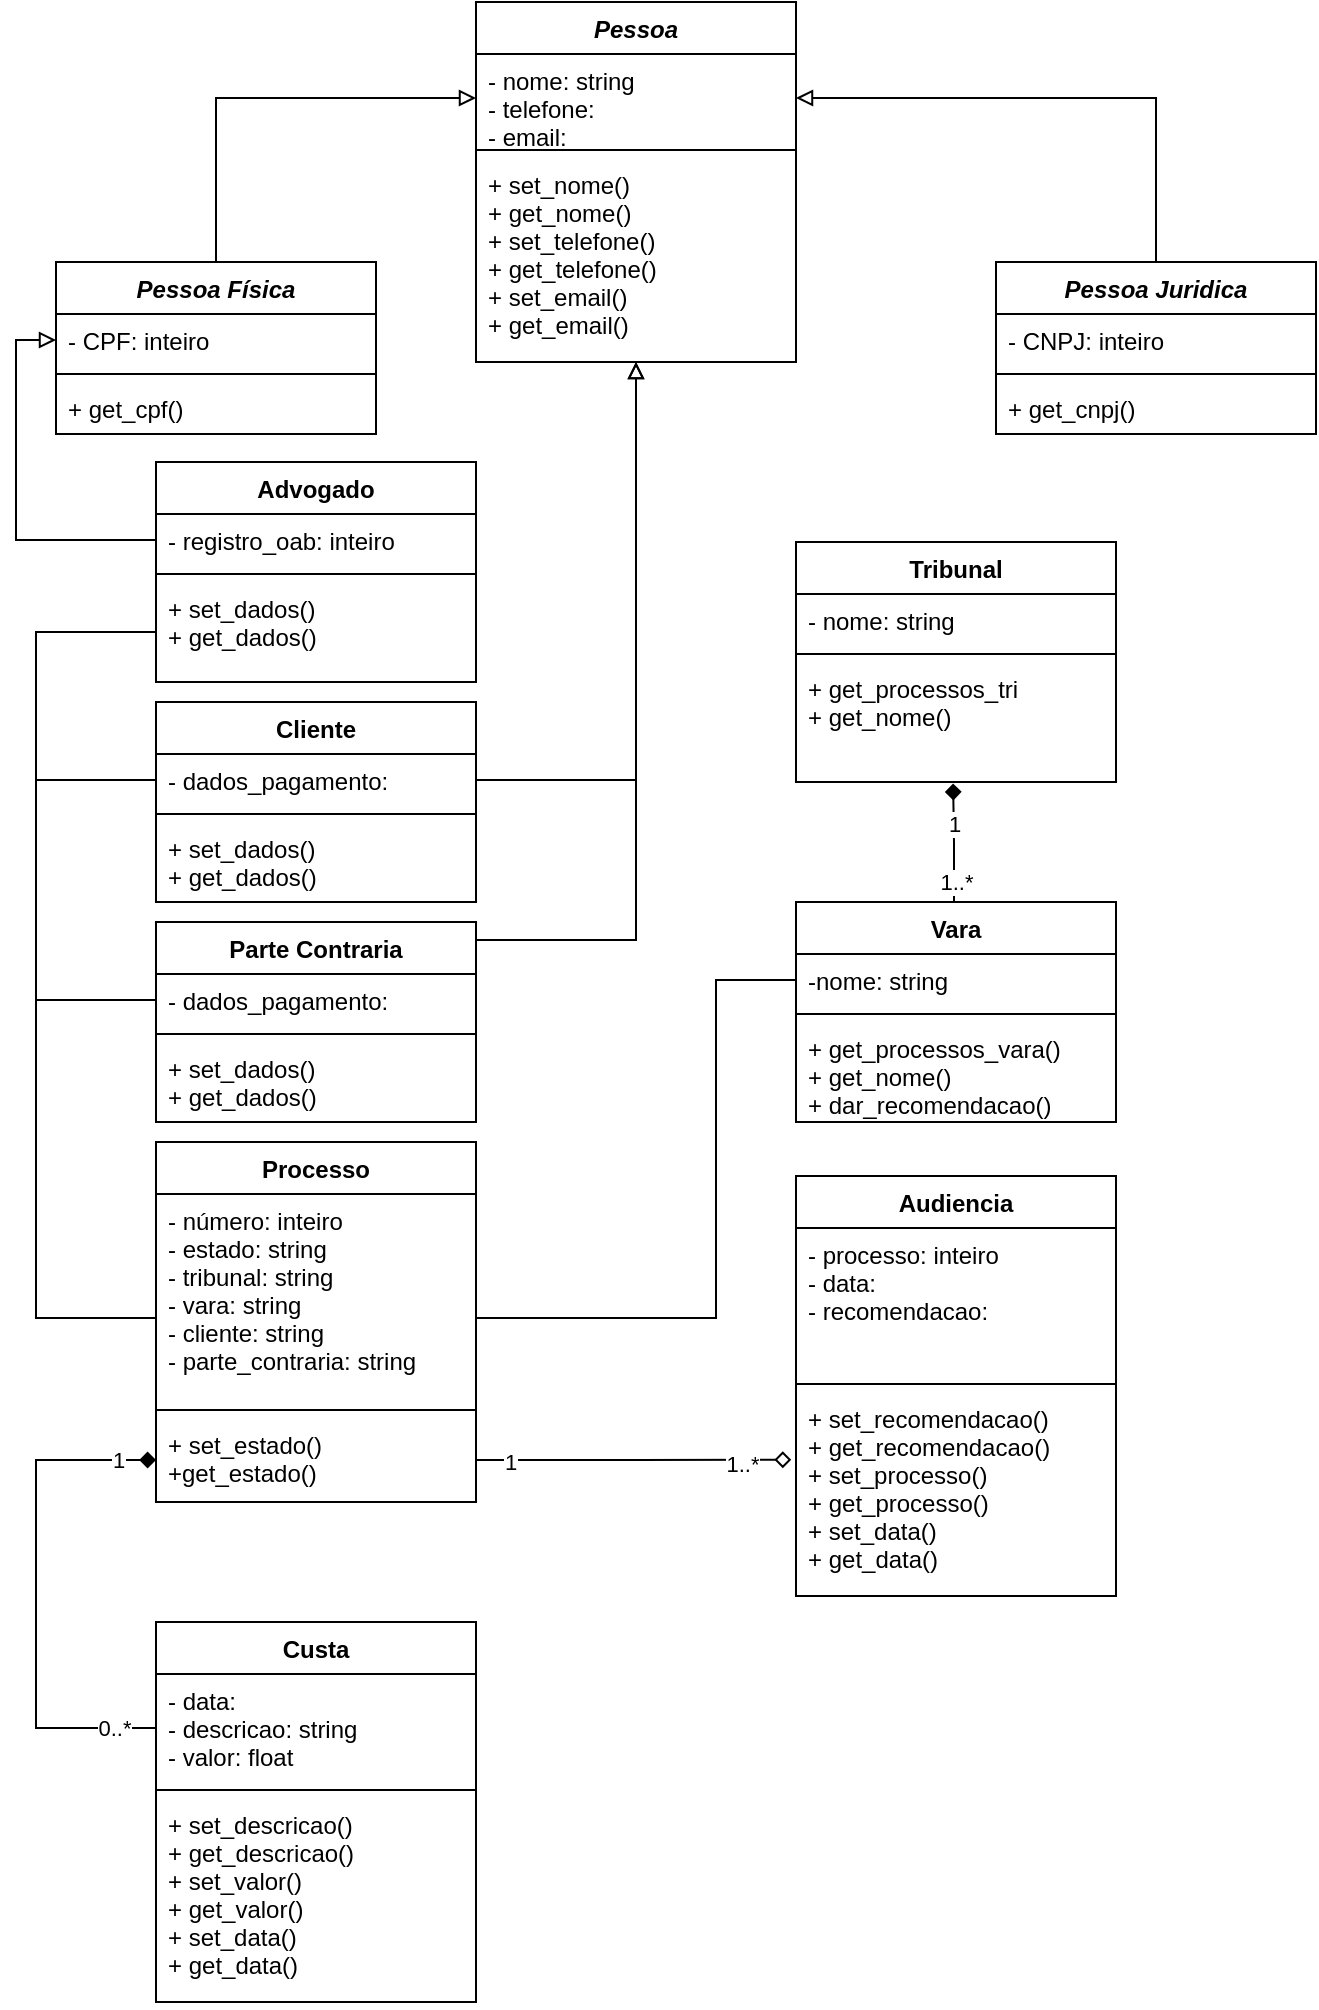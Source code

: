 <mxfile version="13.1.3" type="github">
  <diagram id="C5RBs43oDa-KdzZeNtuy" name="Page-1">
    <mxGraphModel dx="1355" dy="776" grid="1" gridSize="10" guides="1" tooltips="1" connect="1" arrows="1" fold="1" page="1" pageScale="1" pageWidth="827" pageHeight="1169" math="0" shadow="0">
      <root>
        <mxCell id="WIyWlLk6GJQsqaUBKTNV-0" />
        <mxCell id="WIyWlLk6GJQsqaUBKTNV-1" parent="WIyWlLk6GJQsqaUBKTNV-0" />
        <mxCell id="25TlM0-UpU5Xxzyes-E8-20" style="edgeStyle=orthogonalEdgeStyle;rounded=0;orthogonalLoop=1;jettySize=auto;html=1;exitX=0.5;exitY=0;exitDx=0;exitDy=0;entryX=0;entryY=0.5;entryDx=0;entryDy=0;endArrow=block;endFill=0;" parent="WIyWlLk6GJQsqaUBKTNV-1" source="25TlM0-UpU5Xxzyes-E8-4" target="25TlM0-UpU5Xxzyes-E8-1" edge="1">
          <mxGeometry relative="1" as="geometry" />
        </mxCell>
        <mxCell id="25TlM0-UpU5Xxzyes-E8-38" style="edgeStyle=orthogonalEdgeStyle;rounded=0;orthogonalLoop=1;jettySize=auto;html=1;exitX=1;exitY=0.5;exitDx=0;exitDy=0;entryX=0.5;entryY=1;entryDx=0;entryDy=0;endArrow=block;endFill=0;" parent="WIyWlLk6GJQsqaUBKTNV-1" source="25TlM0-UpU5Xxzyes-E8-13" target="25TlM0-UpU5Xxzyes-E8-0" edge="1">
          <mxGeometry relative="1" as="geometry">
            <Array as="points">
              <mxPoint x="400" y="399" />
            </Array>
          </mxGeometry>
        </mxCell>
        <mxCell id="25TlM0-UpU5Xxzyes-E8-39" style="edgeStyle=orthogonalEdgeStyle;rounded=0;orthogonalLoop=1;jettySize=auto;html=1;exitX=1;exitY=0.5;exitDx=0;exitDy=0;endArrow=block;endFill=0;" parent="WIyWlLk6GJQsqaUBKTNV-1" source="25TlM0-UpU5Xxzyes-E8-17" target="25TlM0-UpU5Xxzyes-E8-3" edge="1">
          <mxGeometry relative="1" as="geometry">
            <Array as="points">
              <mxPoint x="320" y="479" />
              <mxPoint x="400" y="479" />
            </Array>
          </mxGeometry>
        </mxCell>
        <mxCell id="25TlM0-UpU5Xxzyes-E8-0" value="Pessoa" style="swimlane;fontStyle=3;align=center;verticalAlign=top;childLayout=stackLayout;horizontal=1;startSize=26;horizontalStack=0;resizeParent=1;resizeParentMax=0;resizeLast=0;collapsible=1;marginBottom=0;" parent="WIyWlLk6GJQsqaUBKTNV-1" vertex="1">
          <mxGeometry x="320" y="10" width="160" height="180" as="geometry" />
        </mxCell>
        <mxCell id="25TlM0-UpU5Xxzyes-E8-1" value="- nome: string&#xa;- telefone:&#xa;- email: &#xa;" style="text;strokeColor=none;fillColor=none;align=left;verticalAlign=top;spacingLeft=4;spacingRight=4;overflow=hidden;rotatable=0;points=[[0,0.5],[1,0.5]];portConstraint=eastwest;" parent="25TlM0-UpU5Xxzyes-E8-0" vertex="1">
          <mxGeometry y="26" width="160" height="44" as="geometry" />
        </mxCell>
        <mxCell id="25TlM0-UpU5Xxzyes-E8-2" value="" style="line;strokeWidth=1;fillColor=none;align=left;verticalAlign=middle;spacingTop=-1;spacingLeft=3;spacingRight=3;rotatable=0;labelPosition=right;points=[];portConstraint=eastwest;" parent="25TlM0-UpU5Xxzyes-E8-0" vertex="1">
          <mxGeometry y="70" width="160" height="8" as="geometry" />
        </mxCell>
        <mxCell id="25TlM0-UpU5Xxzyes-E8-3" value="+ set_nome()&#xa;+ get_nome()&#xa;+ set_telefone()&#xa;+ get_telefone()&#xa;+ set_email()&#xa;+ get_email()&#xa;&#xa;&#xa;&#xa;" style="text;strokeColor=none;fillColor=none;align=left;verticalAlign=top;spacingLeft=4;spacingRight=4;overflow=hidden;rotatable=0;points=[[0,0.5],[1,0.5]];portConstraint=eastwest;" parent="25TlM0-UpU5Xxzyes-E8-0" vertex="1">
          <mxGeometry y="78" width="160" height="102" as="geometry" />
        </mxCell>
        <mxCell id="25TlM0-UpU5Xxzyes-E8-34" value="Processo" style="swimlane;fontStyle=1;align=center;verticalAlign=top;childLayout=stackLayout;horizontal=1;startSize=26;horizontalStack=0;resizeParent=1;resizeParentMax=0;resizeLast=0;collapsible=1;marginBottom=0;" parent="WIyWlLk6GJQsqaUBKTNV-1" vertex="1">
          <mxGeometry x="160" y="580" width="160" height="180" as="geometry" />
        </mxCell>
        <mxCell id="25TlM0-UpU5Xxzyes-E8-35" value="- número: inteiro&#xa;- estado: string&#xa;- tribunal: string&#xa;- vara: string&#xa;- cliente: string&#xa;- parte_contraria: string&#xa;&#xa;&#xa;" style="text;strokeColor=none;fillColor=none;align=left;verticalAlign=top;spacingLeft=4;spacingRight=4;overflow=hidden;rotatable=0;points=[[0,0.5],[1,0.5]];portConstraint=eastwest;" parent="25TlM0-UpU5Xxzyes-E8-34" vertex="1">
          <mxGeometry y="26" width="160" height="104" as="geometry" />
        </mxCell>
        <mxCell id="25TlM0-UpU5Xxzyes-E8-36" value="" style="line;strokeWidth=1;fillColor=none;align=left;verticalAlign=middle;spacingTop=-1;spacingLeft=3;spacingRight=3;rotatable=0;labelPosition=right;points=[];portConstraint=eastwest;" parent="25TlM0-UpU5Xxzyes-E8-34" vertex="1">
          <mxGeometry y="130" width="160" height="8" as="geometry" />
        </mxCell>
        <mxCell id="25TlM0-UpU5Xxzyes-E8-37" value="+ set_estado()&#xa;+get_estado()&#xa;" style="text;strokeColor=none;fillColor=none;align=left;verticalAlign=top;spacingLeft=4;spacingRight=4;overflow=hidden;rotatable=0;points=[[0,0.5],[1,0.5]];portConstraint=eastwest;" parent="25TlM0-UpU5Xxzyes-E8-34" vertex="1">
          <mxGeometry y="138" width="160" height="42" as="geometry" />
        </mxCell>
        <mxCell id="25TlM0-UpU5Xxzyes-E8-40" style="edgeStyle=orthogonalEdgeStyle;rounded=0;orthogonalLoop=1;jettySize=auto;html=1;exitX=0;exitY=0.5;exitDx=0;exitDy=0;entryX=0;entryY=0.5;entryDx=0;entryDy=0;endArrow=none;endFill=0;" parent="WIyWlLk6GJQsqaUBKTNV-1" source="25TlM0-UpU5Xxzyes-E8-35" target="25TlM0-UpU5Xxzyes-E8-13" edge="1">
          <mxGeometry relative="1" as="geometry">
            <Array as="points">
              <mxPoint x="100" y="668" />
              <mxPoint x="100" y="399" />
            </Array>
          </mxGeometry>
        </mxCell>
        <mxCell id="25TlM0-UpU5Xxzyes-E8-41" style="edgeStyle=orthogonalEdgeStyle;rounded=0;orthogonalLoop=1;jettySize=auto;html=1;exitX=0;exitY=0.5;exitDx=0;exitDy=0;entryX=0;entryY=0.5;entryDx=0;entryDy=0;endArrow=none;endFill=0;" parent="WIyWlLk6GJQsqaUBKTNV-1" source="25TlM0-UpU5Xxzyes-E8-35" target="25TlM0-UpU5Xxzyes-E8-17" edge="1">
          <mxGeometry relative="1" as="geometry">
            <Array as="points">
              <mxPoint x="100" y="668" />
              <mxPoint x="100" y="509" />
            </Array>
          </mxGeometry>
        </mxCell>
        <mxCell id="25TlM0-UpU5Xxzyes-E8-50" style="edgeStyle=orthogonalEdgeStyle;rounded=0;orthogonalLoop=1;jettySize=auto;html=1;exitX=0.5;exitY=0;exitDx=0;exitDy=0;entryX=0.491;entryY=1.013;entryDx=0;entryDy=0;entryPerimeter=0;endArrow=diamond;endFill=1;" parent="WIyWlLk6GJQsqaUBKTNV-1" source="25TlM0-UpU5Xxzyes-E8-46" target="25TlM0-UpU5Xxzyes-E8-45" edge="1">
          <mxGeometry relative="1" as="geometry">
            <Array as="points">
              <mxPoint x="559" y="460" />
              <mxPoint x="559" y="430" />
            </Array>
          </mxGeometry>
        </mxCell>
        <mxCell id="25TlM0-UpU5Xxzyes-E8-77" value="1..*" style="edgeLabel;html=1;align=center;verticalAlign=middle;resizable=0;points=[];" parent="25TlM0-UpU5Xxzyes-E8-50" vertex="1" connectable="0">
          <mxGeometry x="-0.043" relative="1" as="geometry">
            <mxPoint x="1" y="18.17" as="offset" />
          </mxGeometry>
        </mxCell>
        <mxCell id="25TlM0-UpU5Xxzyes-E8-78" value="1" style="edgeLabel;html=1;align=center;verticalAlign=middle;resizable=0;points=[];" parent="25TlM0-UpU5Xxzyes-E8-50" vertex="1" connectable="0">
          <mxGeometry x="-0.015" relative="1" as="geometry">
            <mxPoint y="-11" as="offset" />
          </mxGeometry>
        </mxCell>
        <mxCell id="25TlM0-UpU5Xxzyes-E8-55" style="edgeStyle=orthogonalEdgeStyle;rounded=0;orthogonalLoop=1;jettySize=auto;html=1;exitX=1;exitY=0.5;exitDx=0;exitDy=0;entryX=0;entryY=0.5;entryDx=0;entryDy=0;endArrow=none;endFill=0;" parent="WIyWlLk6GJQsqaUBKTNV-1" source="25TlM0-UpU5Xxzyes-E8-35" target="25TlM0-UpU5Xxzyes-E8-47" edge="1">
          <mxGeometry relative="1" as="geometry">
            <Array as="points">
              <mxPoint x="440" y="668" />
              <mxPoint x="440" y="499" />
            </Array>
          </mxGeometry>
        </mxCell>
        <mxCell id="25TlM0-UpU5Xxzyes-E8-56" value="Audiencia" style="swimlane;fontStyle=1;align=center;verticalAlign=top;childLayout=stackLayout;horizontal=1;startSize=26;horizontalStack=0;resizeParent=1;resizeParentMax=0;resizeLast=0;collapsible=1;marginBottom=0;" parent="WIyWlLk6GJQsqaUBKTNV-1" vertex="1">
          <mxGeometry x="480" y="597" width="160" height="210" as="geometry" />
        </mxCell>
        <mxCell id="25TlM0-UpU5Xxzyes-E8-57" value="- processo: inteiro&#xa;- data:&#xa;- recomendacao:&#xa;&#xa;&#xa;" style="text;strokeColor=none;fillColor=none;align=left;verticalAlign=top;spacingLeft=4;spacingRight=4;overflow=hidden;rotatable=0;points=[[0,0.5],[1,0.5]];portConstraint=eastwest;" parent="25TlM0-UpU5Xxzyes-E8-56" vertex="1">
          <mxGeometry y="26" width="160" height="74" as="geometry" />
        </mxCell>
        <mxCell id="25TlM0-UpU5Xxzyes-E8-58" value="" style="line;strokeWidth=1;fillColor=none;align=left;verticalAlign=middle;spacingTop=-1;spacingLeft=3;spacingRight=3;rotatable=0;labelPosition=right;points=[];portConstraint=eastwest;" parent="25TlM0-UpU5Xxzyes-E8-56" vertex="1">
          <mxGeometry y="100" width="160" height="8" as="geometry" />
        </mxCell>
        <mxCell id="25TlM0-UpU5Xxzyes-E8-59" value="+ set_recomendacao()&#xa;+ get_recomendacao()&#xa;+ set_processo()&#xa;+ get_processo()&#xa;+ set_data()&#xa;+ get_data()&#xa;&#xa;" style="text;strokeColor=none;fillColor=none;align=left;verticalAlign=top;spacingLeft=4;spacingRight=4;overflow=hidden;rotatable=0;points=[[0,0.5],[1,0.5]];portConstraint=eastwest;" parent="25TlM0-UpU5Xxzyes-E8-56" vertex="1">
          <mxGeometry y="108" width="160" height="102" as="geometry" />
        </mxCell>
        <mxCell id="25TlM0-UpU5Xxzyes-E8-46" value="Vara" style="swimlane;fontStyle=1;align=center;verticalAlign=top;childLayout=stackLayout;horizontal=1;startSize=26;horizontalStack=0;resizeParent=1;resizeParentMax=0;resizeLast=0;collapsible=1;marginBottom=0;" parent="WIyWlLk6GJQsqaUBKTNV-1" vertex="1">
          <mxGeometry x="480" y="460" width="160" height="110" as="geometry" />
        </mxCell>
        <mxCell id="25TlM0-UpU5Xxzyes-E8-47" value="-nome: string" style="text;strokeColor=none;fillColor=none;align=left;verticalAlign=top;spacingLeft=4;spacingRight=4;overflow=hidden;rotatable=0;points=[[0,0.5],[1,0.5]];portConstraint=eastwest;" parent="25TlM0-UpU5Xxzyes-E8-46" vertex="1">
          <mxGeometry y="26" width="160" height="26" as="geometry" />
        </mxCell>
        <mxCell id="25TlM0-UpU5Xxzyes-E8-48" value="" style="line;strokeWidth=1;fillColor=none;align=left;verticalAlign=middle;spacingTop=-1;spacingLeft=3;spacingRight=3;rotatable=0;labelPosition=right;points=[];portConstraint=eastwest;" parent="25TlM0-UpU5Xxzyes-E8-46" vertex="1">
          <mxGeometry y="52" width="160" height="8" as="geometry" />
        </mxCell>
        <mxCell id="25TlM0-UpU5Xxzyes-E8-49" value="+ get_processos_vara()&#xa;+ get_nome()&#xa;+ dar_recomendacao()&#xa;" style="text;strokeColor=none;fillColor=none;align=left;verticalAlign=top;spacingLeft=4;spacingRight=4;overflow=hidden;rotatable=0;points=[[0,0.5],[1,0.5]];portConstraint=eastwest;" parent="25TlM0-UpU5Xxzyes-E8-46" vertex="1">
          <mxGeometry y="60" width="160" height="50" as="geometry" />
        </mxCell>
        <mxCell id="25TlM0-UpU5Xxzyes-E8-69" style="edgeStyle=orthogonalEdgeStyle;rounded=0;orthogonalLoop=1;jettySize=auto;html=1;exitX=0;exitY=0.5;exitDx=0;exitDy=0;entryX=0;entryY=0.5;entryDx=0;entryDy=0;endArrow=diamond;endFill=1;" parent="WIyWlLk6GJQsqaUBKTNV-1" source="25TlM0-UpU5Xxzyes-E8-63" target="25TlM0-UpU5Xxzyes-E8-37" edge="1">
          <mxGeometry relative="1" as="geometry">
            <Array as="points">
              <mxPoint x="100" y="873" />
              <mxPoint x="100" y="739" />
            </Array>
          </mxGeometry>
        </mxCell>
        <mxCell id="25TlM0-UpU5Xxzyes-E8-79" value="1" style="edgeLabel;html=1;align=center;verticalAlign=middle;resizable=0;points=[];" parent="25TlM0-UpU5Xxzyes-E8-69" vertex="1" connectable="0">
          <mxGeometry x="0.851" relative="1" as="geometry">
            <mxPoint as="offset" />
          </mxGeometry>
        </mxCell>
        <mxCell id="25TlM0-UpU5Xxzyes-E8-80" value="0..*" style="edgeLabel;html=1;align=center;verticalAlign=middle;resizable=0;points=[];" parent="25TlM0-UpU5Xxzyes-E8-69" vertex="1" connectable="0">
          <mxGeometry x="-0.836" relative="1" as="geometry">
            <mxPoint as="offset" />
          </mxGeometry>
        </mxCell>
        <mxCell id="25TlM0-UpU5Xxzyes-E8-81" value="Advogado" style="swimlane;fontStyle=1;align=center;verticalAlign=top;childLayout=stackLayout;horizontal=1;startSize=26;horizontalStack=0;resizeParent=1;resizeParentMax=0;resizeLast=0;collapsible=1;marginBottom=0;" parent="WIyWlLk6GJQsqaUBKTNV-1" vertex="1">
          <mxGeometry x="160" y="240" width="160" height="110" as="geometry" />
        </mxCell>
        <mxCell id="25TlM0-UpU5Xxzyes-E8-82" value="- registro_oab: inteiro" style="text;strokeColor=none;fillColor=none;align=left;verticalAlign=top;spacingLeft=4;spacingRight=4;overflow=hidden;rotatable=0;points=[[0,0.5],[1,0.5]];portConstraint=eastwest;" parent="25TlM0-UpU5Xxzyes-E8-81" vertex="1">
          <mxGeometry y="26" width="160" height="26" as="geometry" />
        </mxCell>
        <mxCell id="25TlM0-UpU5Xxzyes-E8-83" value="" style="line;strokeWidth=1;fillColor=none;align=left;verticalAlign=middle;spacingTop=-1;spacingLeft=3;spacingRight=3;rotatable=0;labelPosition=right;points=[];portConstraint=eastwest;" parent="25TlM0-UpU5Xxzyes-E8-81" vertex="1">
          <mxGeometry y="52" width="160" height="8" as="geometry" />
        </mxCell>
        <mxCell id="25TlM0-UpU5Xxzyes-E8-84" value="+ set_dados()&#xa;+ get_dados()" style="text;strokeColor=none;fillColor=none;align=left;verticalAlign=top;spacingLeft=4;spacingRight=4;overflow=hidden;rotatable=0;points=[[0,0.5],[1,0.5]];portConstraint=eastwest;" parent="25TlM0-UpU5Xxzyes-E8-81" vertex="1">
          <mxGeometry y="60" width="160" height="50" as="geometry" />
        </mxCell>
        <mxCell id="25TlM0-UpU5Xxzyes-E8-42" value="Tribunal" style="swimlane;fontStyle=1;align=center;verticalAlign=top;childLayout=stackLayout;horizontal=1;startSize=26;horizontalStack=0;resizeParent=1;resizeParentMax=0;resizeLast=0;collapsible=1;marginBottom=0;" parent="WIyWlLk6GJQsqaUBKTNV-1" vertex="1">
          <mxGeometry x="480" y="280" width="160" height="120" as="geometry" />
        </mxCell>
        <mxCell id="25TlM0-UpU5Xxzyes-E8-43" value="- nome: string" style="text;strokeColor=none;fillColor=none;align=left;verticalAlign=top;spacingLeft=4;spacingRight=4;overflow=hidden;rotatable=0;points=[[0,0.5],[1,0.5]];portConstraint=eastwest;" parent="25TlM0-UpU5Xxzyes-E8-42" vertex="1">
          <mxGeometry y="26" width="160" height="26" as="geometry" />
        </mxCell>
        <mxCell id="25TlM0-UpU5Xxzyes-E8-44" value="" style="line;strokeWidth=1;fillColor=none;align=left;verticalAlign=middle;spacingTop=-1;spacingLeft=3;spacingRight=3;rotatable=0;labelPosition=right;points=[];portConstraint=eastwest;" parent="25TlM0-UpU5Xxzyes-E8-42" vertex="1">
          <mxGeometry y="52" width="160" height="8" as="geometry" />
        </mxCell>
        <mxCell id="25TlM0-UpU5Xxzyes-E8-45" value="+ get_processos_tri&#xa;+ get_nome()&#xa;&#xa;&#xa;" style="text;strokeColor=none;fillColor=none;align=left;verticalAlign=top;spacingLeft=4;spacingRight=4;overflow=hidden;rotatable=0;points=[[0,0.5],[1,0.5]];portConstraint=eastwest;" parent="25TlM0-UpU5Xxzyes-E8-42" vertex="1">
          <mxGeometry y="60" width="160" height="60" as="geometry" />
        </mxCell>
        <mxCell id="25TlM0-UpU5Xxzyes-E8-85" style="edgeStyle=orthogonalEdgeStyle;rounded=0;orthogonalLoop=1;jettySize=auto;html=1;exitX=0;exitY=0.5;exitDx=0;exitDy=0;entryX=0;entryY=0.5;entryDx=0;entryDy=0;endArrow=block;endFill=0;" parent="WIyWlLk6GJQsqaUBKTNV-1" source="25TlM0-UpU5Xxzyes-E8-82" target="25TlM0-UpU5Xxzyes-E8-5" edge="1">
          <mxGeometry relative="1" as="geometry">
            <Array as="points">
              <mxPoint x="90" y="279" />
              <mxPoint x="90" y="179" />
            </Array>
          </mxGeometry>
        </mxCell>
        <mxCell id="25TlM0-UpU5Xxzyes-E8-86" style="edgeStyle=orthogonalEdgeStyle;rounded=0;orthogonalLoop=1;jettySize=auto;html=1;exitX=0;exitY=0.5;exitDx=0;exitDy=0;entryX=0;entryY=0.5;entryDx=0;entryDy=0;endArrow=none;endFill=0;" parent="WIyWlLk6GJQsqaUBKTNV-1" source="25TlM0-UpU5Xxzyes-E8-35" target="25TlM0-UpU5Xxzyes-E8-84" edge="1">
          <mxGeometry relative="1" as="geometry">
            <Array as="points">
              <mxPoint x="100" y="668" />
              <mxPoint x="100" y="325" />
            </Array>
          </mxGeometry>
        </mxCell>
        <mxCell id="25TlM0-UpU5Xxzyes-E8-16" value="Parte Contraria" style="swimlane;fontStyle=1;align=center;verticalAlign=top;childLayout=stackLayout;horizontal=1;startSize=26;horizontalStack=0;resizeParent=1;resizeParentMax=0;resizeLast=0;collapsible=1;marginBottom=0;" parent="WIyWlLk6GJQsqaUBKTNV-1" vertex="1">
          <mxGeometry x="160" y="470" width="160" height="100" as="geometry" />
        </mxCell>
        <mxCell id="25TlM0-UpU5Xxzyes-E8-17" value="- dados_pagamento:" style="text;strokeColor=none;fillColor=none;align=left;verticalAlign=top;spacingLeft=4;spacingRight=4;overflow=hidden;rotatable=0;points=[[0,0.5],[1,0.5]];portConstraint=eastwest;" parent="25TlM0-UpU5Xxzyes-E8-16" vertex="1">
          <mxGeometry y="26" width="160" height="26" as="geometry" />
        </mxCell>
        <mxCell id="25TlM0-UpU5Xxzyes-E8-18" value="" style="line;strokeWidth=1;fillColor=none;align=left;verticalAlign=middle;spacingTop=-1;spacingLeft=3;spacingRight=3;rotatable=0;labelPosition=right;points=[];portConstraint=eastwest;" parent="25TlM0-UpU5Xxzyes-E8-16" vertex="1">
          <mxGeometry y="52" width="160" height="8" as="geometry" />
        </mxCell>
        <mxCell id="25TlM0-UpU5Xxzyes-E8-19" value="+ set_dados()&#xa;+ get_dados()" style="text;strokeColor=none;fillColor=none;align=left;verticalAlign=top;spacingLeft=4;spacingRight=4;overflow=hidden;rotatable=0;points=[[0,0.5],[1,0.5]];portConstraint=eastwest;" parent="25TlM0-UpU5Xxzyes-E8-16" vertex="1">
          <mxGeometry y="60" width="160" height="40" as="geometry" />
        </mxCell>
        <mxCell id="25TlM0-UpU5Xxzyes-E8-12" value="Cliente" style="swimlane;fontStyle=1;align=center;verticalAlign=top;childLayout=stackLayout;horizontal=1;startSize=26;horizontalStack=0;resizeParent=1;resizeParentMax=0;resizeLast=0;collapsible=1;marginBottom=0;" parent="WIyWlLk6GJQsqaUBKTNV-1" vertex="1">
          <mxGeometry x="160" y="360" width="160" height="100" as="geometry" />
        </mxCell>
        <mxCell id="25TlM0-UpU5Xxzyes-E8-13" value="- dados_pagamento:" style="text;strokeColor=none;fillColor=none;align=left;verticalAlign=top;spacingLeft=4;spacingRight=4;overflow=hidden;rotatable=0;points=[[0,0.5],[1,0.5]];portConstraint=eastwest;" parent="25TlM0-UpU5Xxzyes-E8-12" vertex="1">
          <mxGeometry y="26" width="160" height="26" as="geometry" />
        </mxCell>
        <mxCell id="25TlM0-UpU5Xxzyes-E8-14" value="" style="line;strokeWidth=1;fillColor=none;align=left;verticalAlign=middle;spacingTop=-1;spacingLeft=3;spacingRight=3;rotatable=0;labelPosition=right;points=[];portConstraint=eastwest;" parent="25TlM0-UpU5Xxzyes-E8-12" vertex="1">
          <mxGeometry y="52" width="160" height="8" as="geometry" />
        </mxCell>
        <mxCell id="25TlM0-UpU5Xxzyes-E8-15" value="+ set_dados()&#xa;+ get_dados()" style="text;strokeColor=none;fillColor=none;align=left;verticalAlign=top;spacingLeft=4;spacingRight=4;overflow=hidden;rotatable=0;points=[[0,0.5],[1,0.5]];portConstraint=eastwest;" parent="25TlM0-UpU5Xxzyes-E8-12" vertex="1">
          <mxGeometry y="60" width="160" height="40" as="geometry" />
        </mxCell>
        <mxCell id="25TlM0-UpU5Xxzyes-E8-88" style="edgeStyle=orthogonalEdgeStyle;rounded=0;orthogonalLoop=1;jettySize=auto;html=1;exitX=0.5;exitY=0;exitDx=0;exitDy=0;entryX=1;entryY=0.5;entryDx=0;entryDy=0;endArrow=block;endFill=0;" parent="WIyWlLk6GJQsqaUBKTNV-1" source="25TlM0-UpU5Xxzyes-E8-8" target="25TlM0-UpU5Xxzyes-E8-1" edge="1">
          <mxGeometry relative="1" as="geometry" />
        </mxCell>
        <mxCell id="25TlM0-UpU5Xxzyes-E8-8" value="Pessoa Juridica" style="swimlane;fontStyle=3;align=center;verticalAlign=top;childLayout=stackLayout;horizontal=1;startSize=26;horizontalStack=0;resizeParent=1;resizeParentMax=0;resizeLast=0;collapsible=1;marginBottom=0;" parent="WIyWlLk6GJQsqaUBKTNV-1" vertex="1">
          <mxGeometry x="580" y="140" width="160" height="86" as="geometry" />
        </mxCell>
        <mxCell id="25TlM0-UpU5Xxzyes-E8-9" value="- CNPJ: inteiro" style="text;strokeColor=none;fillColor=none;align=left;verticalAlign=top;spacingLeft=4;spacingRight=4;overflow=hidden;rotatable=0;points=[[0,0.5],[1,0.5]];portConstraint=eastwest;" parent="25TlM0-UpU5Xxzyes-E8-8" vertex="1">
          <mxGeometry y="26" width="160" height="26" as="geometry" />
        </mxCell>
        <mxCell id="25TlM0-UpU5Xxzyes-E8-10" value="" style="line;strokeWidth=1;fillColor=none;align=left;verticalAlign=middle;spacingTop=-1;spacingLeft=3;spacingRight=3;rotatable=0;labelPosition=right;points=[];portConstraint=eastwest;" parent="25TlM0-UpU5Xxzyes-E8-8" vertex="1">
          <mxGeometry y="52" width="160" height="8" as="geometry" />
        </mxCell>
        <mxCell id="25TlM0-UpU5Xxzyes-E8-11" value="+ get_cnpj()" style="text;strokeColor=none;fillColor=none;align=left;verticalAlign=top;spacingLeft=4;spacingRight=4;overflow=hidden;rotatable=0;points=[[0,0.5],[1,0.5]];portConstraint=eastwest;" parent="25TlM0-UpU5Xxzyes-E8-8" vertex="1">
          <mxGeometry y="60" width="160" height="26" as="geometry" />
        </mxCell>
        <mxCell id="25TlM0-UpU5Xxzyes-E8-4" value="Pessoa Física" style="swimlane;fontStyle=3;align=center;verticalAlign=top;childLayout=stackLayout;horizontal=1;startSize=26;horizontalStack=0;resizeParent=1;resizeParentMax=0;resizeLast=0;collapsible=1;marginBottom=0;" parent="WIyWlLk6GJQsqaUBKTNV-1" vertex="1">
          <mxGeometry x="110" y="140" width="160" height="86" as="geometry" />
        </mxCell>
        <mxCell id="25TlM0-UpU5Xxzyes-E8-5" value="- CPF: inteiro" style="text;strokeColor=none;fillColor=none;align=left;verticalAlign=top;spacingLeft=4;spacingRight=4;overflow=hidden;rotatable=0;points=[[0,0.5],[1,0.5]];portConstraint=eastwest;" parent="25TlM0-UpU5Xxzyes-E8-4" vertex="1">
          <mxGeometry y="26" width="160" height="26" as="geometry" />
        </mxCell>
        <mxCell id="25TlM0-UpU5Xxzyes-E8-6" value="" style="line;strokeWidth=1;fillColor=none;align=left;verticalAlign=middle;spacingTop=-1;spacingLeft=3;spacingRight=3;rotatable=0;labelPosition=right;points=[];portConstraint=eastwest;" parent="25TlM0-UpU5Xxzyes-E8-4" vertex="1">
          <mxGeometry y="52" width="160" height="8" as="geometry" />
        </mxCell>
        <mxCell id="25TlM0-UpU5Xxzyes-E8-7" value="+ get_cpf()" style="text;strokeColor=none;fillColor=none;align=left;verticalAlign=top;spacingLeft=4;spacingRight=4;overflow=hidden;rotatable=0;points=[[0,0.5],[1,0.5]];portConstraint=eastwest;" parent="25TlM0-UpU5Xxzyes-E8-4" vertex="1">
          <mxGeometry y="60" width="160" height="26" as="geometry" />
        </mxCell>
        <mxCell id="25TlM0-UpU5Xxzyes-E8-89" style="edgeStyle=orthogonalEdgeStyle;rounded=0;orthogonalLoop=1;jettySize=auto;html=1;exitX=1;exitY=0.5;exitDx=0;exitDy=0;entryX=-0.015;entryY=0.332;entryDx=0;entryDy=0;entryPerimeter=0;endArrow=diamond;endFill=0;" parent="WIyWlLk6GJQsqaUBKTNV-1" source="25TlM0-UpU5Xxzyes-E8-37" target="25TlM0-UpU5Xxzyes-E8-59" edge="1">
          <mxGeometry relative="1" as="geometry" />
        </mxCell>
        <mxCell id="25TlM0-UpU5Xxzyes-E8-90" value="1" style="edgeLabel;html=1;align=center;verticalAlign=middle;resizable=0;points=[];" parent="25TlM0-UpU5Xxzyes-E8-89" vertex="1" connectable="0">
          <mxGeometry x="-0.786" y="-1" relative="1" as="geometry">
            <mxPoint as="offset" />
          </mxGeometry>
        </mxCell>
        <mxCell id="25TlM0-UpU5Xxzyes-E8-91" value="1..*" style="edgeLabel;html=1;align=center;verticalAlign=middle;resizable=0;points=[];" parent="25TlM0-UpU5Xxzyes-E8-89" vertex="1" connectable="0">
          <mxGeometry x="0.699" y="-2" relative="1" as="geometry">
            <mxPoint x="-1" as="offset" />
          </mxGeometry>
        </mxCell>
        <mxCell id="25TlM0-UpU5Xxzyes-E8-62" value="Custa" style="swimlane;fontStyle=1;align=center;verticalAlign=top;childLayout=stackLayout;horizontal=1;startSize=26;horizontalStack=0;resizeParent=1;resizeParentMax=0;resizeLast=0;collapsible=1;marginBottom=0;" parent="WIyWlLk6GJQsqaUBKTNV-1" vertex="1">
          <mxGeometry x="160" y="820" width="160" height="190" as="geometry" />
        </mxCell>
        <mxCell id="25TlM0-UpU5Xxzyes-E8-63" value="- data:&#xa;- descricao: string&#xa;- valor: float" style="text;strokeColor=none;fillColor=none;align=left;verticalAlign=top;spacingLeft=4;spacingRight=4;overflow=hidden;rotatable=0;points=[[0,0.5],[1,0.5]];portConstraint=eastwest;" parent="25TlM0-UpU5Xxzyes-E8-62" vertex="1">
          <mxGeometry y="26" width="160" height="54" as="geometry" />
        </mxCell>
        <mxCell id="25TlM0-UpU5Xxzyes-E8-64" value="" style="line;strokeWidth=1;fillColor=none;align=left;verticalAlign=middle;spacingTop=-1;spacingLeft=3;spacingRight=3;rotatable=0;labelPosition=right;points=[];portConstraint=eastwest;" parent="25TlM0-UpU5Xxzyes-E8-62" vertex="1">
          <mxGeometry y="80" width="160" height="8" as="geometry" />
        </mxCell>
        <mxCell id="25TlM0-UpU5Xxzyes-E8-65" value="+ set_descricao()&#xa;+ get_descricao()&#xa;+ set_valor()&#xa;+ get_valor()&#xa;+ set_data()&#xa;+ get_data()&#xa;&#xa;&#xa;&#xa;" style="text;strokeColor=none;fillColor=none;align=left;verticalAlign=top;spacingLeft=4;spacingRight=4;overflow=hidden;rotatable=0;points=[[0,0.5],[1,0.5]];portConstraint=eastwest;" parent="25TlM0-UpU5Xxzyes-E8-62" vertex="1">
          <mxGeometry y="88" width="160" height="102" as="geometry" />
        </mxCell>
      </root>
    </mxGraphModel>
  </diagram>
</mxfile>
